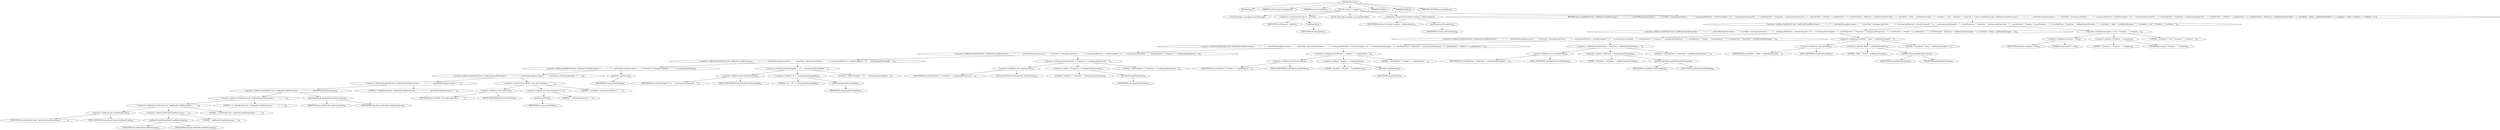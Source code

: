 digraph "format" {  
"69" [label = <(METHOD,format)<SUB>36</SUB>> ]
"4" [label = <(PARAM,this)<SUB>36</SUB>> ]
"70" [label = <(PARAM,TraceInterceptor interceptor)<SUB>36</SUB>> ]
"71" [label = <(PARAM,Exchange exchange)<SUB>36</SUB>> ]
"72" [label = <(BLOCK,&lt;empty&gt;,&lt;empty&gt;)<SUB>36</SUB>> ]
"73" [label = <(LOCAL,Message in: org.apache.camel.Message)> ]
"74" [label = <(&lt;operator&gt;.assignment,Message in = getIn())<SUB>37</SUB>> ]
"75" [label = <(IDENTIFIER,in,Message in = getIn())<SUB>37</SUB>> ]
"76" [label = <(getIn,getIn())<SUB>37</SUB>> ]
"77" [label = <(IDENTIFIER,exchange,getIn())<SUB>37</SUB>> ]
"78" [label = <(LOCAL,Throwable exception: java.lang.Throwable)> ]
"79" [label = <(&lt;operator&gt;.assignment,Throwable exception = getException())<SUB>38</SUB>> ]
"80" [label = <(IDENTIFIER,exception,Throwable exception = getException())<SUB>38</SUB>> ]
"81" [label = <(getException,getException())<SUB>38</SUB>> ]
"82" [label = <(IDENTIFIER,exchange,getException())<SUB>38</SUB>> ]
"83" [label = <(RETURN,return (showBreadCrumb ? getBreadCrumbID(exchange) + &quot; &quot; : &quot;&quot;) + &quot;-&gt; &quot; + getNodeMessage(interceptor) + &quot; &quot; + (showNode ? interceptor.getNode() + &quot; &quot; : &quot;&quot;) + exchange.getPattern() + (showExchangeId ? &quot; Id: &quot; + exchange.getExchangeId() : &quot;&quot;) + (showProperties ? &quot; Properties:&quot; + exchange.getProperties() : &quot;&quot;) + (showHeaders ? &quot; Headers:&quot; + in.getHeaders() : &quot;&quot;) + (showBodyType ? &quot; BodyType:&quot; + getBodyTypeAsString(in) : &quot;&quot;) + (showBody ? &quot; Body:&quot; + getBodyAsString(in) : &quot;&quot;) + (exception != null ? &quot; Exception: &quot; + exception : &quot;&quot;);,return (showBreadCrumb ? getBreadCrumbID(exchange) + &quot; &quot; : &quot;&quot;) + &quot;-&gt; &quot; + getNodeMessage(interceptor) + &quot; &quot; + (showNode ? interceptor.getNode() + &quot; &quot; : &quot;&quot;) + exchange.getPattern() + (showExchangeId ? &quot; Id: &quot; + exchange.getExchangeId() : &quot;&quot;) + (showProperties ? &quot; Properties:&quot; + exchange.getProperties() : &quot;&quot;) + (showHeaders ? &quot; Headers:&quot; + in.getHeaders() : &quot;&quot;) + (showBodyType ? &quot; BodyType:&quot; + getBodyTypeAsString(in) : &quot;&quot;) + (showBody ? &quot; Body:&quot; + getBodyAsString(in) : &quot;&quot;) + (exception != null ? &quot; Exception: &quot; + exception : &quot;&quot;);)<SUB>39</SUB>> ]
"84" [label = <(&lt;operator&gt;.addition,(showBreadCrumb ? getBreadCrumbID(exchange) + &quot; &quot; : &quot;&quot;) + &quot;-&gt; &quot; + getNodeMessage(interceptor) + &quot; &quot; + (showNode ? interceptor.getNode() + &quot; &quot; : &quot;&quot;) + exchange.getPattern() + (showExchangeId ? &quot; Id: &quot; + exchange.getExchangeId() : &quot;&quot;) + (showProperties ? &quot; Properties:&quot; + exchange.getProperties() : &quot;&quot;) + (showHeaders ? &quot; Headers:&quot; + in.getHeaders() : &quot;&quot;) + (showBodyType ? &quot; BodyType:&quot; + getBodyTypeAsString(in) : &quot;&quot;) + (showBody ? &quot; Body:&quot; + getBodyAsString(in) : &quot;&quot;) + (exception != null ? &quot; Exception: &quot; + exception : &quot;&quot;))<SUB>39</SUB>> ]
"85" [label = <(&lt;operator&gt;.addition,(showBreadCrumb ? getBreadCrumbID(exchange) + &quot; &quot; : &quot;&quot;) + &quot;-&gt; &quot; + getNodeMessage(interceptor) + &quot; &quot; + (showNode ? interceptor.getNode() + &quot; &quot; : &quot;&quot;) + exchange.getPattern() + (showExchangeId ? &quot; Id: &quot; + exchange.getExchangeId() : &quot;&quot;) + (showProperties ? &quot; Properties:&quot; + exchange.getProperties() : &quot;&quot;) + (showHeaders ? &quot; Headers:&quot; + in.getHeaders() : &quot;&quot;) + (showBodyType ? &quot; BodyType:&quot; + getBodyTypeAsString(in) : &quot;&quot;) + (showBody ? &quot; Body:&quot; + getBodyAsString(in) : &quot;&quot;))<SUB>39</SUB>> ]
"86" [label = <(&lt;operator&gt;.addition,(showBreadCrumb ? getBreadCrumbID(exchange) + &quot; &quot; : &quot;&quot;) + &quot;-&gt; &quot; + getNodeMessage(interceptor) + &quot; &quot; + (showNode ? interceptor.getNode() + &quot; &quot; : &quot;&quot;) + exchange.getPattern() + (showExchangeId ? &quot; Id: &quot; + exchange.getExchangeId() : &quot;&quot;) + (showProperties ? &quot; Properties:&quot; + exchange.getProperties() : &quot;&quot;) + (showHeaders ? &quot; Headers:&quot; + in.getHeaders() : &quot;&quot;) + (showBodyType ? &quot; BodyType:&quot; + getBodyTypeAsString(in) : &quot;&quot;))<SUB>39</SUB>> ]
"87" [label = <(&lt;operator&gt;.addition,(showBreadCrumb ? getBreadCrumbID(exchange) + &quot; &quot; : &quot;&quot;) + &quot;-&gt; &quot; + getNodeMessage(interceptor) + &quot; &quot; + (showNode ? interceptor.getNode() + &quot; &quot; : &quot;&quot;) + exchange.getPattern() + (showExchangeId ? &quot; Id: &quot; + exchange.getExchangeId() : &quot;&quot;) + (showProperties ? &quot; Properties:&quot; + exchange.getProperties() : &quot;&quot;) + (showHeaders ? &quot; Headers:&quot; + in.getHeaders() : &quot;&quot;))<SUB>39</SUB>> ]
"88" [label = <(&lt;operator&gt;.addition,(showBreadCrumb ? getBreadCrumbID(exchange) + &quot; &quot; : &quot;&quot;) + &quot;-&gt; &quot; + getNodeMessage(interceptor) + &quot; &quot; + (showNode ? interceptor.getNode() + &quot; &quot; : &quot;&quot;) + exchange.getPattern() + (showExchangeId ? &quot; Id: &quot; + exchange.getExchangeId() : &quot;&quot;) + (showProperties ? &quot; Properties:&quot; + exchange.getProperties() : &quot;&quot;))<SUB>39</SUB>> ]
"89" [label = <(&lt;operator&gt;.addition,(showBreadCrumb ? getBreadCrumbID(exchange) + &quot; &quot; : &quot;&quot;) + &quot;-&gt; &quot; + getNodeMessage(interceptor) + &quot; &quot; + (showNode ? interceptor.getNode() + &quot; &quot; : &quot;&quot;) + exchange.getPattern() + (showExchangeId ? &quot; Id: &quot; + exchange.getExchangeId() : &quot;&quot;))<SUB>39</SUB>> ]
"90" [label = <(&lt;operator&gt;.addition,(showBreadCrumb ? getBreadCrumbID(exchange) + &quot; &quot; : &quot;&quot;) + &quot;-&gt; &quot; + getNodeMessage(interceptor) + &quot; &quot; + (showNode ? interceptor.getNode() + &quot; &quot; : &quot;&quot;) + exchange.getPattern())<SUB>39</SUB>> ]
"91" [label = <(&lt;operator&gt;.addition,(showBreadCrumb ? getBreadCrumbID(exchange) + &quot; &quot; : &quot;&quot;) + &quot;-&gt; &quot; + getNodeMessage(interceptor) + &quot; &quot; + (showNode ? interceptor.getNode() + &quot; &quot; : &quot;&quot;))<SUB>39</SUB>> ]
"92" [label = <(&lt;operator&gt;.addition,(showBreadCrumb ? getBreadCrumbID(exchange) + &quot; &quot; : &quot;&quot;) + &quot;-&gt; &quot; + getNodeMessage(interceptor) + &quot; &quot;)<SUB>39</SUB>> ]
"93" [label = <(&lt;operator&gt;.addition,(showBreadCrumb ? getBreadCrumbID(exchange) + &quot; &quot; : &quot;&quot;) + &quot;-&gt; &quot; + getNodeMessage(interceptor))<SUB>39</SUB>> ]
"94" [label = <(&lt;operator&gt;.addition,(showBreadCrumb ? getBreadCrumbID(exchange) + &quot; &quot; : &quot;&quot;) + &quot;-&gt; &quot;)<SUB>39</SUB>> ]
"95" [label = <(&lt;operator&gt;.conditional,showBreadCrumb ? getBreadCrumbID(exchange) + &quot; &quot; : &quot;&quot;)<SUB>39</SUB>> ]
"96" [label = <(&lt;operator&gt;.fieldAccess,this.showBreadCrumb)<SUB>39</SUB>> ]
"97" [label = <(IDENTIFIER,this,showBreadCrumb ? getBreadCrumbID(exchange) + &quot; &quot; : &quot;&quot;)<SUB>39</SUB>> ]
"98" [label = <(FIELD_IDENTIFIER,showBreadCrumb,showBreadCrumb)<SUB>39</SUB>> ]
"99" [label = <(&lt;operator&gt;.addition,getBreadCrumbID(exchange) + &quot; &quot;)<SUB>39</SUB>> ]
"100" [label = <(getBreadCrumbID,getBreadCrumbID(exchange))<SUB>39</SUB>> ]
"3" [label = <(IDENTIFIER,this,getBreadCrumbID(exchange))<SUB>39</SUB>> ]
"101" [label = <(IDENTIFIER,exchange,getBreadCrumbID(exchange))<SUB>39</SUB>> ]
"102" [label = <(LITERAL,&quot; &quot;,getBreadCrumbID(exchange) + &quot; &quot;)<SUB>39</SUB>> ]
"103" [label = <(LITERAL,&quot;&quot;,showBreadCrumb ? getBreadCrumbID(exchange) + &quot; &quot; : &quot;&quot;)<SUB>39</SUB>> ]
"104" [label = <(LITERAL,&quot;-&gt; &quot;,(showBreadCrumb ? getBreadCrumbID(exchange) + &quot; &quot; : &quot;&quot;) + &quot;-&gt; &quot;)<SUB>40</SUB>> ]
"105" [label = <(getNodeMessage,getNodeMessage(interceptor))<SUB>40</SUB>> ]
"5" [label = <(IDENTIFIER,this,getNodeMessage(interceptor))<SUB>40</SUB>> ]
"106" [label = <(IDENTIFIER,interceptor,getNodeMessage(interceptor))<SUB>40</SUB>> ]
"107" [label = <(LITERAL,&quot; &quot;,(showBreadCrumb ? getBreadCrumbID(exchange) + &quot; &quot; : &quot;&quot;) + &quot;-&gt; &quot; + getNodeMessage(interceptor) + &quot; &quot;)<SUB>40</SUB>> ]
"108" [label = <(&lt;operator&gt;.conditional,showNode ? interceptor.getNode() + &quot; &quot; : &quot;&quot;)<SUB>41</SUB>> ]
"109" [label = <(&lt;operator&gt;.fieldAccess,this.showNode)<SUB>41</SUB>> ]
"110" [label = <(IDENTIFIER,this,showNode ? interceptor.getNode() + &quot; &quot; : &quot;&quot;)<SUB>41</SUB>> ]
"111" [label = <(FIELD_IDENTIFIER,showNode,showNode)<SUB>41</SUB>> ]
"112" [label = <(&lt;operator&gt;.addition,interceptor.getNode() + &quot; &quot;)<SUB>41</SUB>> ]
"113" [label = <(getNode,getNode())<SUB>41</SUB>> ]
"114" [label = <(IDENTIFIER,interceptor,getNode())<SUB>41</SUB>> ]
"115" [label = <(LITERAL,&quot; &quot;,interceptor.getNode() + &quot; &quot;)<SUB>41</SUB>> ]
"116" [label = <(LITERAL,&quot;&quot;,showNode ? interceptor.getNode() + &quot; &quot; : &quot;&quot;)<SUB>41</SUB>> ]
"117" [label = <(getPattern,getPattern())<SUB>42</SUB>> ]
"118" [label = <(IDENTIFIER,exchange,getPattern())<SUB>42</SUB>> ]
"119" [label = <(&lt;operator&gt;.conditional,showExchangeId ? &quot; Id: &quot; + exchange.getExchangeId() : &quot;&quot;)<SUB>43</SUB>> ]
"120" [label = <(&lt;operator&gt;.fieldAccess,this.showExchangeId)<SUB>43</SUB>> ]
"121" [label = <(IDENTIFIER,this,showExchangeId ? &quot; Id: &quot; + exchange.getExchangeId() : &quot;&quot;)<SUB>43</SUB>> ]
"122" [label = <(FIELD_IDENTIFIER,showExchangeId,showExchangeId)<SUB>43</SUB>> ]
"123" [label = <(&lt;operator&gt;.addition,&quot; Id: &quot; + exchange.getExchangeId())<SUB>43</SUB>> ]
"124" [label = <(LITERAL,&quot; Id: &quot;,&quot; Id: &quot; + exchange.getExchangeId())<SUB>43</SUB>> ]
"125" [label = <(getExchangeId,getExchangeId())<SUB>43</SUB>> ]
"126" [label = <(IDENTIFIER,exchange,getExchangeId())<SUB>43</SUB>> ]
"127" [label = <(LITERAL,&quot;&quot;,showExchangeId ? &quot; Id: &quot; + exchange.getExchangeId() : &quot;&quot;)<SUB>43</SUB>> ]
"128" [label = <(&lt;operator&gt;.conditional,showProperties ? &quot; Properties:&quot; + exchange.getProperties() : &quot;&quot;)<SUB>44</SUB>> ]
"129" [label = <(&lt;operator&gt;.fieldAccess,this.showProperties)<SUB>44</SUB>> ]
"130" [label = <(IDENTIFIER,this,showProperties ? &quot; Properties:&quot; + exchange.getProperties() : &quot;&quot;)<SUB>44</SUB>> ]
"131" [label = <(FIELD_IDENTIFIER,showProperties,showProperties)<SUB>44</SUB>> ]
"132" [label = <(&lt;operator&gt;.addition,&quot; Properties:&quot; + exchange.getProperties())<SUB>44</SUB>> ]
"133" [label = <(LITERAL,&quot; Properties:&quot;,&quot; Properties:&quot; + exchange.getProperties())<SUB>44</SUB>> ]
"134" [label = <(getProperties,getProperties())<SUB>44</SUB>> ]
"135" [label = <(IDENTIFIER,exchange,getProperties())<SUB>44</SUB>> ]
"136" [label = <(LITERAL,&quot;&quot;,showProperties ? &quot; Properties:&quot; + exchange.getProperties() : &quot;&quot;)<SUB>44</SUB>> ]
"137" [label = <(&lt;operator&gt;.conditional,showHeaders ? &quot; Headers:&quot; + in.getHeaders() : &quot;&quot;)<SUB>45</SUB>> ]
"138" [label = <(&lt;operator&gt;.fieldAccess,this.showHeaders)<SUB>45</SUB>> ]
"139" [label = <(IDENTIFIER,this,showHeaders ? &quot; Headers:&quot; + in.getHeaders() : &quot;&quot;)<SUB>45</SUB>> ]
"140" [label = <(FIELD_IDENTIFIER,showHeaders,showHeaders)<SUB>45</SUB>> ]
"141" [label = <(&lt;operator&gt;.addition,&quot; Headers:&quot; + in.getHeaders())<SUB>45</SUB>> ]
"142" [label = <(LITERAL,&quot; Headers:&quot;,&quot; Headers:&quot; + in.getHeaders())<SUB>45</SUB>> ]
"143" [label = <(getHeaders,getHeaders())<SUB>45</SUB>> ]
"144" [label = <(IDENTIFIER,in,getHeaders())<SUB>45</SUB>> ]
"145" [label = <(LITERAL,&quot;&quot;,showHeaders ? &quot; Headers:&quot; + in.getHeaders() : &quot;&quot;)<SUB>45</SUB>> ]
"146" [label = <(&lt;operator&gt;.conditional,showBodyType ? &quot; BodyType:&quot; + getBodyTypeAsString(in) : &quot;&quot;)<SUB>46</SUB>> ]
"147" [label = <(&lt;operator&gt;.fieldAccess,this.showBodyType)<SUB>46</SUB>> ]
"148" [label = <(IDENTIFIER,this,showBodyType ? &quot; BodyType:&quot; + getBodyTypeAsString(in) : &quot;&quot;)<SUB>46</SUB>> ]
"149" [label = <(FIELD_IDENTIFIER,showBodyType,showBodyType)<SUB>46</SUB>> ]
"150" [label = <(&lt;operator&gt;.addition,&quot; BodyType:&quot; + getBodyTypeAsString(in))<SUB>46</SUB>> ]
"151" [label = <(LITERAL,&quot; BodyType:&quot;,&quot; BodyType:&quot; + getBodyTypeAsString(in))<SUB>46</SUB>> ]
"152" [label = <(getBodyTypeAsString,getBodyTypeAsString(in))<SUB>46</SUB>> ]
"6" [label = <(IDENTIFIER,this,getBodyTypeAsString(in))<SUB>46</SUB>> ]
"153" [label = <(IDENTIFIER,in,getBodyTypeAsString(in))<SUB>46</SUB>> ]
"154" [label = <(LITERAL,&quot;&quot;,showBodyType ? &quot; BodyType:&quot; + getBodyTypeAsString(in) : &quot;&quot;)<SUB>46</SUB>> ]
"155" [label = <(&lt;operator&gt;.conditional,showBody ? &quot; Body:&quot; + getBodyAsString(in) : &quot;&quot;)<SUB>47</SUB>> ]
"156" [label = <(&lt;operator&gt;.fieldAccess,this.showBody)<SUB>47</SUB>> ]
"157" [label = <(IDENTIFIER,this,showBody ? &quot; Body:&quot; + getBodyAsString(in) : &quot;&quot;)<SUB>47</SUB>> ]
"158" [label = <(FIELD_IDENTIFIER,showBody,showBody)<SUB>47</SUB>> ]
"159" [label = <(&lt;operator&gt;.addition,&quot; Body:&quot; + getBodyAsString(in))<SUB>47</SUB>> ]
"160" [label = <(LITERAL,&quot; Body:&quot;,&quot; Body:&quot; + getBodyAsString(in))<SUB>47</SUB>> ]
"161" [label = <(getBodyAsString,getBodyAsString(in))<SUB>47</SUB>> ]
"7" [label = <(IDENTIFIER,this,getBodyAsString(in))<SUB>47</SUB>> ]
"162" [label = <(IDENTIFIER,in,getBodyAsString(in))<SUB>47</SUB>> ]
"163" [label = <(LITERAL,&quot;&quot;,showBody ? &quot; Body:&quot; + getBodyAsString(in) : &quot;&quot;)<SUB>47</SUB>> ]
"164" [label = <(&lt;operator&gt;.conditional,exception != null ? &quot; Exception: &quot; + exception : &quot;&quot;)<SUB>48</SUB>> ]
"165" [label = <(&lt;operator&gt;.notEquals,exception != null)<SUB>48</SUB>> ]
"166" [label = <(IDENTIFIER,exception,exception != null)<SUB>48</SUB>> ]
"167" [label = <(LITERAL,null,exception != null)<SUB>48</SUB>> ]
"168" [label = <(&lt;operator&gt;.addition,&quot; Exception: &quot; + exception)<SUB>48</SUB>> ]
"169" [label = <(LITERAL,&quot; Exception: &quot;,&quot; Exception: &quot; + exception)<SUB>48</SUB>> ]
"170" [label = <(IDENTIFIER,exception,&quot; Exception: &quot; + exception)<SUB>48</SUB>> ]
"171" [label = <(LITERAL,&quot;&quot;,exception != null ? &quot; Exception: &quot; + exception : &quot;&quot;)<SUB>48</SUB>> ]
"172" [label = <(MODIFIER,PUBLIC)> ]
"173" [label = <(MODIFIER,VIRTUAL)> ]
"174" [label = <(METHOD_RETURN,java.lang.Object)<SUB>36</SUB>> ]
  "69" -> "4" 
  "69" -> "70" 
  "69" -> "71" 
  "69" -> "72" 
  "69" -> "172" 
  "69" -> "173" 
  "69" -> "174" 
  "72" -> "73" 
  "72" -> "74" 
  "72" -> "78" 
  "72" -> "79" 
  "72" -> "83" 
  "74" -> "75" 
  "74" -> "76" 
  "76" -> "77" 
  "79" -> "80" 
  "79" -> "81" 
  "81" -> "82" 
  "83" -> "84" 
  "84" -> "85" 
  "84" -> "164" 
  "85" -> "86" 
  "85" -> "155" 
  "86" -> "87" 
  "86" -> "146" 
  "87" -> "88" 
  "87" -> "137" 
  "88" -> "89" 
  "88" -> "128" 
  "89" -> "90" 
  "89" -> "119" 
  "90" -> "91" 
  "90" -> "117" 
  "91" -> "92" 
  "91" -> "108" 
  "92" -> "93" 
  "92" -> "107" 
  "93" -> "94" 
  "93" -> "105" 
  "94" -> "95" 
  "94" -> "104" 
  "95" -> "96" 
  "95" -> "99" 
  "95" -> "103" 
  "96" -> "97" 
  "96" -> "98" 
  "99" -> "100" 
  "99" -> "102" 
  "100" -> "3" 
  "100" -> "101" 
  "105" -> "5" 
  "105" -> "106" 
  "108" -> "109" 
  "108" -> "112" 
  "108" -> "116" 
  "109" -> "110" 
  "109" -> "111" 
  "112" -> "113" 
  "112" -> "115" 
  "113" -> "114" 
  "117" -> "118" 
  "119" -> "120" 
  "119" -> "123" 
  "119" -> "127" 
  "120" -> "121" 
  "120" -> "122" 
  "123" -> "124" 
  "123" -> "125" 
  "125" -> "126" 
  "128" -> "129" 
  "128" -> "132" 
  "128" -> "136" 
  "129" -> "130" 
  "129" -> "131" 
  "132" -> "133" 
  "132" -> "134" 
  "134" -> "135" 
  "137" -> "138" 
  "137" -> "141" 
  "137" -> "145" 
  "138" -> "139" 
  "138" -> "140" 
  "141" -> "142" 
  "141" -> "143" 
  "143" -> "144" 
  "146" -> "147" 
  "146" -> "150" 
  "146" -> "154" 
  "147" -> "148" 
  "147" -> "149" 
  "150" -> "151" 
  "150" -> "152" 
  "152" -> "6" 
  "152" -> "153" 
  "155" -> "156" 
  "155" -> "159" 
  "155" -> "163" 
  "156" -> "157" 
  "156" -> "158" 
  "159" -> "160" 
  "159" -> "161" 
  "161" -> "7" 
  "161" -> "162" 
  "164" -> "165" 
  "164" -> "168" 
  "164" -> "171" 
  "165" -> "166" 
  "165" -> "167" 
  "168" -> "169" 
  "168" -> "170" 
}

